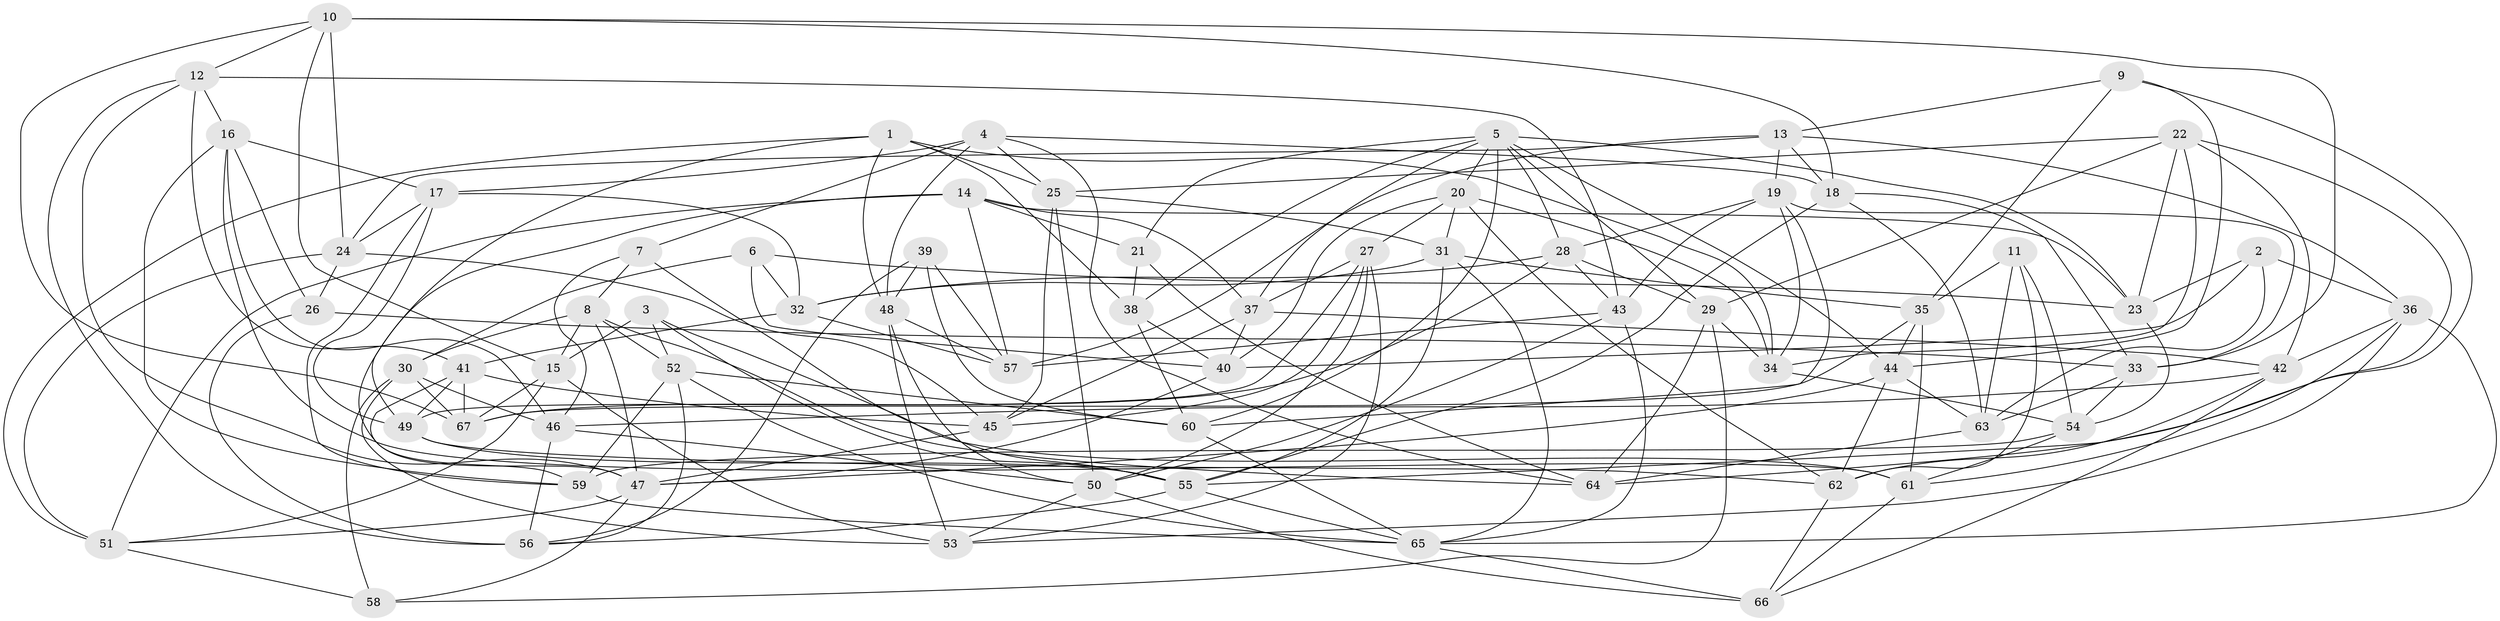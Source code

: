 // original degree distribution, {4: 1.0}
// Generated by graph-tools (version 1.1) at 2025/50/03/09/25 03:50:44]
// undirected, 67 vertices, 195 edges
graph export_dot {
graph [start="1"]
  node [color=gray90,style=filled];
  1;
  2;
  3;
  4;
  5;
  6;
  7;
  8;
  9;
  10;
  11;
  12;
  13;
  14;
  15;
  16;
  17;
  18;
  19;
  20;
  21;
  22;
  23;
  24;
  25;
  26;
  27;
  28;
  29;
  30;
  31;
  32;
  33;
  34;
  35;
  36;
  37;
  38;
  39;
  40;
  41;
  42;
  43;
  44;
  45;
  46;
  47;
  48;
  49;
  50;
  51;
  52;
  53;
  54;
  55;
  56;
  57;
  58;
  59;
  60;
  61;
  62;
  63;
  64;
  65;
  66;
  67;
  1 -- 25 [weight=1.0];
  1 -- 34 [weight=1.0];
  1 -- 38 [weight=1.0];
  1 -- 48 [weight=1.0];
  1 -- 49 [weight=1.0];
  1 -- 51 [weight=1.0];
  2 -- 23 [weight=1.0];
  2 -- 36 [weight=1.0];
  2 -- 40 [weight=1.0];
  2 -- 63 [weight=1.0];
  3 -- 15 [weight=1.0];
  3 -- 52 [weight=1.0];
  3 -- 55 [weight=1.0];
  3 -- 61 [weight=1.0];
  4 -- 7 [weight=1.0];
  4 -- 17 [weight=1.0];
  4 -- 18 [weight=1.0];
  4 -- 25 [weight=1.0];
  4 -- 48 [weight=1.0];
  4 -- 64 [weight=1.0];
  5 -- 20 [weight=1.0];
  5 -- 21 [weight=1.0];
  5 -- 23 [weight=1.0];
  5 -- 28 [weight=1.0];
  5 -- 29 [weight=1.0];
  5 -- 37 [weight=1.0];
  5 -- 38 [weight=2.0];
  5 -- 44 [weight=1.0];
  5 -- 60 [weight=1.0];
  6 -- 23 [weight=1.0];
  6 -- 30 [weight=1.0];
  6 -- 32 [weight=1.0];
  6 -- 40 [weight=1.0];
  7 -- 8 [weight=1.0];
  7 -- 46 [weight=1.0];
  7 -- 55 [weight=1.0];
  8 -- 15 [weight=1.0];
  8 -- 30 [weight=1.0];
  8 -- 47 [weight=1.0];
  8 -- 52 [weight=1.0];
  8 -- 64 [weight=1.0];
  9 -- 13 [weight=1.0];
  9 -- 35 [weight=1.0];
  9 -- 44 [weight=1.0];
  9 -- 55 [weight=1.0];
  10 -- 12 [weight=1.0];
  10 -- 15 [weight=1.0];
  10 -- 18 [weight=1.0];
  10 -- 24 [weight=1.0];
  10 -- 33 [weight=1.0];
  10 -- 67 [weight=1.0];
  11 -- 35 [weight=1.0];
  11 -- 54 [weight=1.0];
  11 -- 62 [weight=1.0];
  11 -- 63 [weight=1.0];
  12 -- 16 [weight=1.0];
  12 -- 41 [weight=1.0];
  12 -- 43 [weight=1.0];
  12 -- 47 [weight=1.0];
  12 -- 56 [weight=1.0];
  13 -- 18 [weight=1.0];
  13 -- 19 [weight=1.0];
  13 -- 24 [weight=1.0];
  13 -- 36 [weight=1.0];
  13 -- 57 [weight=1.0];
  14 -- 21 [weight=1.0];
  14 -- 23 [weight=1.0];
  14 -- 37 [weight=1.0];
  14 -- 47 [weight=1.0];
  14 -- 51 [weight=1.0];
  14 -- 57 [weight=1.0];
  15 -- 51 [weight=1.0];
  15 -- 53 [weight=1.0];
  15 -- 67 [weight=1.0];
  16 -- 17 [weight=1.0];
  16 -- 26 [weight=1.0];
  16 -- 46 [weight=1.0];
  16 -- 59 [weight=1.0];
  16 -- 61 [weight=1.0];
  17 -- 24 [weight=1.0];
  17 -- 32 [weight=1.0];
  17 -- 49 [weight=1.0];
  17 -- 59 [weight=1.0];
  18 -- 33 [weight=1.0];
  18 -- 55 [weight=1.0];
  18 -- 63 [weight=1.0];
  19 -- 28 [weight=1.0];
  19 -- 33 [weight=1.0];
  19 -- 34 [weight=1.0];
  19 -- 43 [weight=1.0];
  19 -- 60 [weight=1.0];
  20 -- 27 [weight=1.0];
  20 -- 31 [weight=1.0];
  20 -- 34 [weight=1.0];
  20 -- 40 [weight=1.0];
  20 -- 62 [weight=1.0];
  21 -- 38 [weight=1.0];
  21 -- 64 [weight=1.0];
  22 -- 23 [weight=1.0];
  22 -- 25 [weight=1.0];
  22 -- 29 [weight=1.0];
  22 -- 34 [weight=1.0];
  22 -- 42 [weight=1.0];
  22 -- 64 [weight=1.0];
  23 -- 54 [weight=1.0];
  24 -- 26 [weight=1.0];
  24 -- 45 [weight=1.0];
  24 -- 51 [weight=1.0];
  25 -- 31 [weight=1.0];
  25 -- 45 [weight=1.0];
  25 -- 50 [weight=1.0];
  26 -- 33 [weight=1.0];
  26 -- 56 [weight=1.0];
  27 -- 37 [weight=1.0];
  27 -- 45 [weight=1.0];
  27 -- 49 [weight=1.0];
  27 -- 50 [weight=1.0];
  27 -- 53 [weight=1.0];
  28 -- 29 [weight=1.0];
  28 -- 32 [weight=1.0];
  28 -- 43 [weight=1.0];
  28 -- 67 [weight=1.0];
  29 -- 34 [weight=1.0];
  29 -- 58 [weight=1.0];
  29 -- 64 [weight=1.0];
  30 -- 46 [weight=1.0];
  30 -- 53 [weight=1.0];
  30 -- 58 [weight=1.0];
  30 -- 67 [weight=1.0];
  31 -- 32 [weight=1.0];
  31 -- 35 [weight=1.0];
  31 -- 55 [weight=1.0];
  31 -- 65 [weight=1.0];
  32 -- 41 [weight=1.0];
  32 -- 57 [weight=1.0];
  33 -- 54 [weight=1.0];
  33 -- 63 [weight=1.0];
  34 -- 54 [weight=1.0];
  35 -- 44 [weight=1.0];
  35 -- 61 [weight=1.0];
  35 -- 67 [weight=1.0];
  36 -- 42 [weight=1.0];
  36 -- 53 [weight=1.0];
  36 -- 61 [weight=1.0];
  36 -- 65 [weight=1.0];
  37 -- 40 [weight=1.0];
  37 -- 42 [weight=1.0];
  37 -- 45 [weight=1.0];
  38 -- 40 [weight=1.0];
  38 -- 60 [weight=1.0];
  39 -- 48 [weight=1.0];
  39 -- 56 [weight=1.0];
  39 -- 57 [weight=1.0];
  39 -- 60 [weight=1.0];
  40 -- 47 [weight=1.0];
  41 -- 45 [weight=1.0];
  41 -- 49 [weight=1.0];
  41 -- 59 [weight=1.0];
  41 -- 67 [weight=1.0];
  42 -- 46 [weight=1.0];
  42 -- 62 [weight=1.0];
  42 -- 66 [weight=1.0];
  43 -- 50 [weight=1.0];
  43 -- 57 [weight=1.0];
  43 -- 65 [weight=1.0];
  44 -- 47 [weight=1.0];
  44 -- 62 [weight=1.0];
  44 -- 63 [weight=1.0];
  45 -- 47 [weight=1.0];
  46 -- 50 [weight=1.0];
  46 -- 56 [weight=1.0];
  47 -- 51 [weight=1.0];
  47 -- 58 [weight=1.0];
  48 -- 50 [weight=1.0];
  48 -- 53 [weight=1.0];
  48 -- 57 [weight=1.0];
  49 -- 55 [weight=1.0];
  49 -- 62 [weight=1.0];
  50 -- 53 [weight=1.0];
  50 -- 66 [weight=2.0];
  51 -- 58 [weight=1.0];
  52 -- 56 [weight=1.0];
  52 -- 59 [weight=1.0];
  52 -- 60 [weight=1.0];
  52 -- 65 [weight=1.0];
  54 -- 59 [weight=1.0];
  54 -- 61 [weight=1.0];
  55 -- 56 [weight=1.0];
  55 -- 65 [weight=1.0];
  59 -- 65 [weight=1.0];
  60 -- 65 [weight=1.0];
  61 -- 66 [weight=1.0];
  62 -- 66 [weight=1.0];
  63 -- 64 [weight=1.0];
  65 -- 66 [weight=1.0];
}
